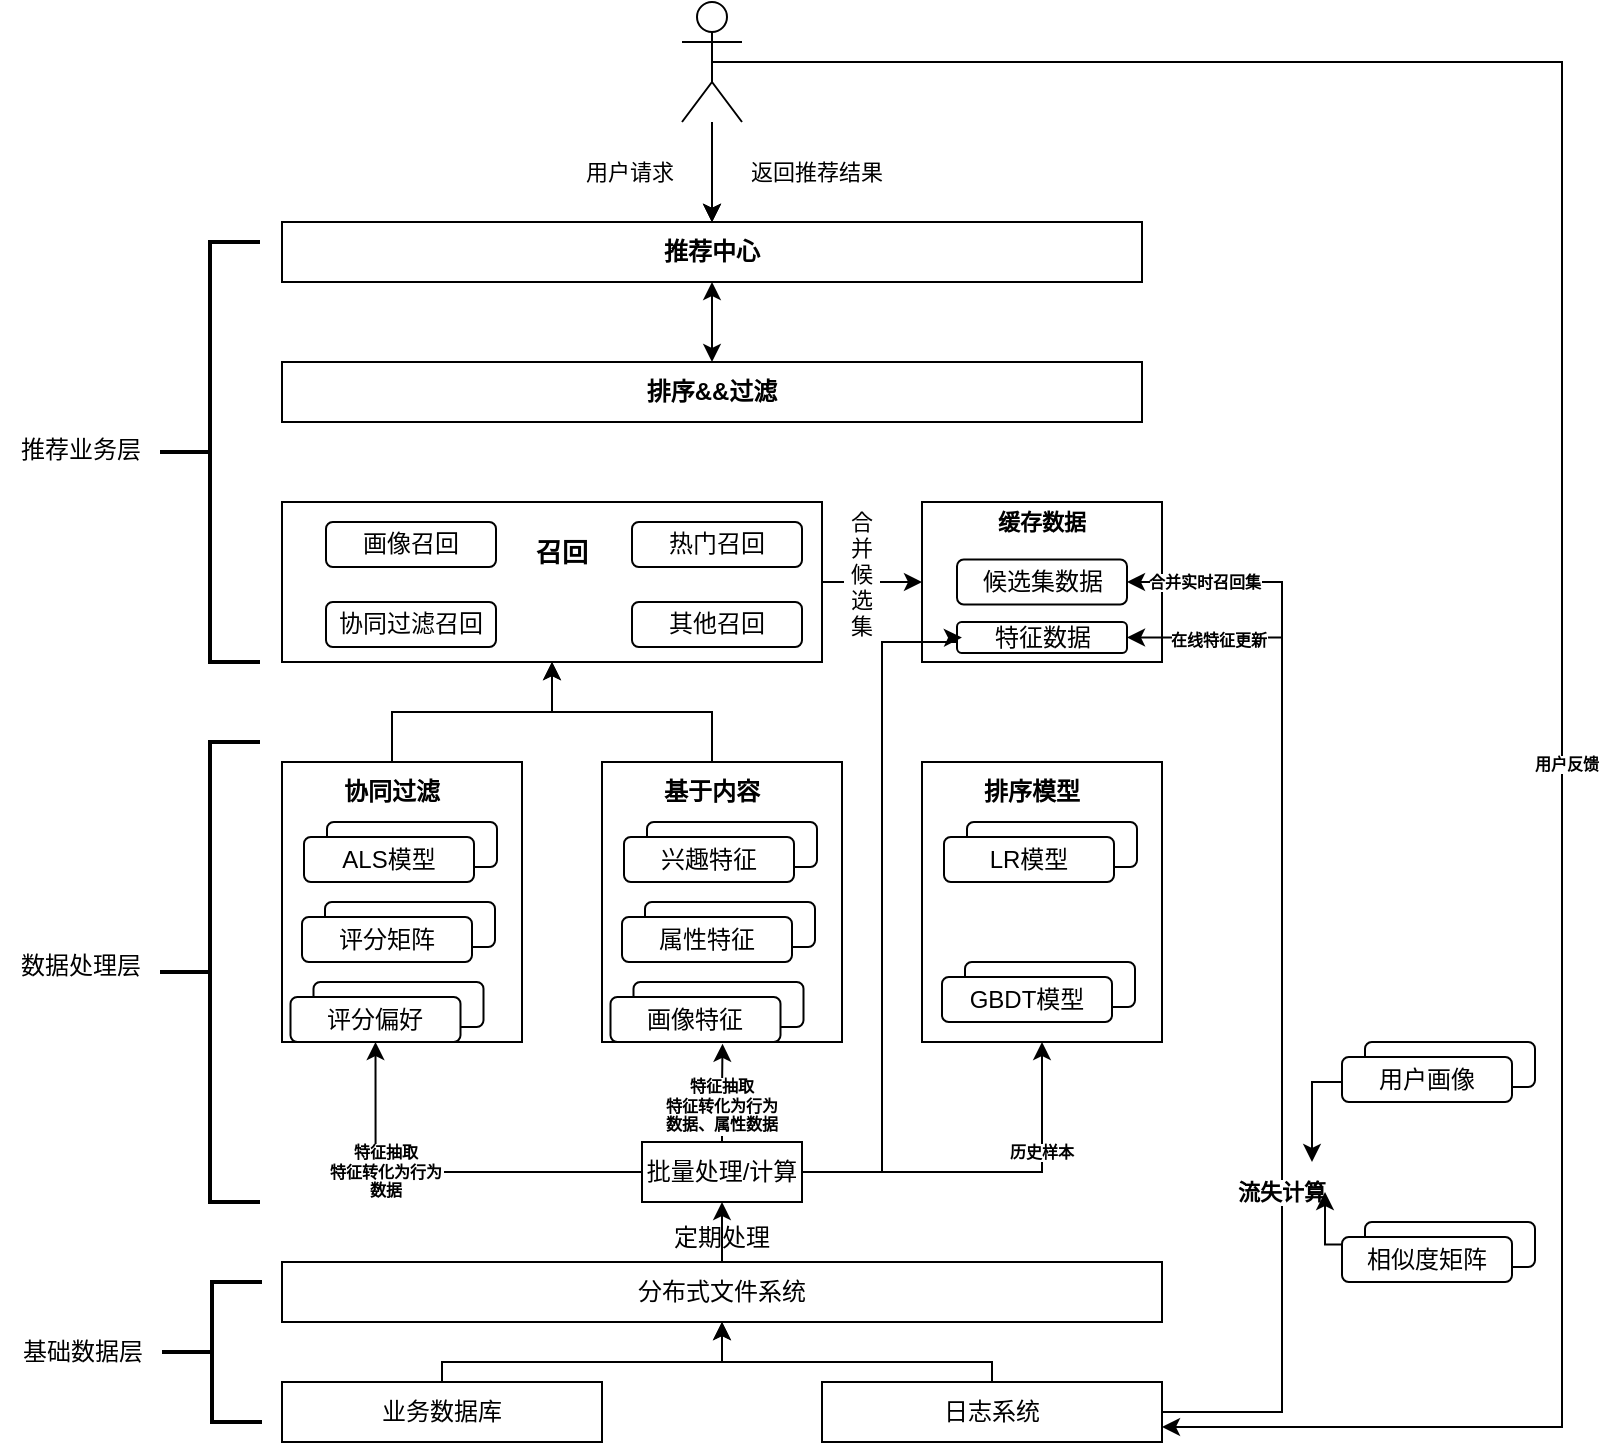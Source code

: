 <mxfile version="18.1.1" type="github">
  <diagram id="G_bFedNeIt13NVbR2_kE" name="第 1 页">
    <mxGraphModel dx="981" dy="526" grid="1" gridSize="10" guides="1" tooltips="1" connect="1" arrows="1" fold="1" page="1" pageScale="1" pageWidth="827" pageHeight="1169" math="0" shadow="0">
      <root>
        <mxCell id="0" />
        <mxCell id="1" parent="0" />
        <mxCell id="9w0j0G4ek4fBF_6Ne2xU-5" style="edgeStyle=orthogonalEdgeStyle;rounded=0;orthogonalLoop=1;jettySize=auto;html=1;entryX=0.5;entryY=1;entryDx=0;entryDy=0;" edge="1" parent="1" source="9w0j0G4ek4fBF_6Ne2xU-1" target="9w0j0G4ek4fBF_6Ne2xU-4">
          <mxGeometry relative="1" as="geometry">
            <Array as="points">
              <mxPoint x="290" y="960" />
              <mxPoint x="430" y="960" />
            </Array>
          </mxGeometry>
        </mxCell>
        <mxCell id="9w0j0G4ek4fBF_6Ne2xU-1" value="业务数据库" style="rounded=0;whiteSpace=wrap;html=1;" vertex="1" parent="1">
          <mxGeometry x="210" y="970" width="160" height="30" as="geometry" />
        </mxCell>
        <mxCell id="9w0j0G4ek4fBF_6Ne2xU-6" style="edgeStyle=orthogonalEdgeStyle;rounded=0;orthogonalLoop=1;jettySize=auto;html=1;entryX=0.5;entryY=1;entryDx=0;entryDy=0;" edge="1" parent="1" source="9w0j0G4ek4fBF_6Ne2xU-2" target="9w0j0G4ek4fBF_6Ne2xU-4">
          <mxGeometry relative="1" as="geometry">
            <Array as="points">
              <mxPoint x="565" y="960" />
              <mxPoint x="430" y="960" />
            </Array>
          </mxGeometry>
        </mxCell>
        <mxCell id="9w0j0G4ek4fBF_6Ne2xU-2" value="日志系统" style="rounded=0;whiteSpace=wrap;html=1;" vertex="1" parent="1">
          <mxGeometry x="480" y="970" width="170" height="30" as="geometry" />
        </mxCell>
        <object label="" id="9w0j0G4ek4fBF_6Ne2xU-13">
          <mxCell style="edgeStyle=orthogonalEdgeStyle;rounded=0;orthogonalLoop=1;jettySize=auto;html=1;exitX=0.5;exitY=0;exitDx=0;exitDy=0;entryX=0.5;entryY=1;entryDx=0;entryDy=0;fontFamily=Georgia;" edge="1" parent="1" source="9w0j0G4ek4fBF_6Ne2xU-4" target="9w0j0G4ek4fBF_6Ne2xU-12">
            <mxGeometry relative="1" as="geometry" />
          </mxCell>
        </object>
        <mxCell id="9w0j0G4ek4fBF_6Ne2xU-4" value="分布式文件系统" style="rounded=0;whiteSpace=wrap;html=1;" vertex="1" parent="1">
          <mxGeometry x="210" y="910" width="440" height="30" as="geometry" />
        </mxCell>
        <mxCell id="9w0j0G4ek4fBF_6Ne2xU-48" style="edgeStyle=orthogonalEdgeStyle;rounded=0;orthogonalLoop=1;jettySize=auto;html=1;entryX=0.5;entryY=1;entryDx=0;entryDy=0;fontFamily=Georgia;" edge="1" parent="1" source="9w0j0G4ek4fBF_6Ne2xU-12" target="9w0j0G4ek4fBF_6Ne2xU-24">
          <mxGeometry relative="1" as="geometry" />
        </mxCell>
        <mxCell id="9w0j0G4ek4fBF_6Ne2xU-52" style="edgeStyle=orthogonalEdgeStyle;rounded=0;orthogonalLoop=1;jettySize=auto;html=1;entryX=0.659;entryY=1.04;entryDx=0;entryDy=0;entryPerimeter=0;fontFamily=Georgia;fontSize=8;" edge="1" parent="1" source="9w0j0G4ek4fBF_6Ne2xU-12" target="9w0j0G4ek4fBF_6Ne2xU-35">
          <mxGeometry relative="1" as="geometry" />
        </mxCell>
        <mxCell id="9w0j0G4ek4fBF_6Ne2xU-54" style="edgeStyle=orthogonalEdgeStyle;rounded=0;orthogonalLoop=1;jettySize=auto;html=1;entryX=0.5;entryY=1;entryDx=0;entryDy=0;fontFamily=Georgia;fontSize=8;" edge="1" parent="1" source="9w0j0G4ek4fBF_6Ne2xU-12" target="9w0j0G4ek4fBF_6Ne2xU-37">
          <mxGeometry relative="1" as="geometry" />
        </mxCell>
        <mxCell id="9w0j0G4ek4fBF_6Ne2xU-12" value="批量处理/计算" style="rounded=0;whiteSpace=wrap;html=1;" vertex="1" parent="1">
          <mxGeometry x="390" y="850" width="80" height="30" as="geometry" />
        </mxCell>
        <mxCell id="9w0j0G4ek4fBF_6Ne2xU-25" value="" style="group" vertex="1" connectable="0" parent="1">
          <mxGeometry x="210" y="660" width="120" height="140" as="geometry" />
        </mxCell>
        <mxCell id="9w0j0G4ek4fBF_6Ne2xU-14" value="" style="rounded=0;whiteSpace=wrap;html=1;" vertex="1" parent="9w0j0G4ek4fBF_6Ne2xU-25">
          <mxGeometry width="120" height="140" as="geometry" />
        </mxCell>
        <mxCell id="9w0j0G4ek4fBF_6Ne2xU-16" value="协同过滤" style="text;html=1;strokeColor=none;fillColor=none;align=center;verticalAlign=middle;whiteSpace=wrap;rounded=0;fontStyle=1" vertex="1" parent="9w0j0G4ek4fBF_6Ne2xU-25">
          <mxGeometry x="25" width="60" height="30" as="geometry" />
        </mxCell>
        <mxCell id="9w0j0G4ek4fBF_6Ne2xU-20" value="" style="group" vertex="1" connectable="0" parent="9w0j0G4ek4fBF_6Ne2xU-25">
          <mxGeometry x="10" y="30" width="97.5" height="30" as="geometry" />
        </mxCell>
        <mxCell id="9w0j0G4ek4fBF_6Ne2xU-15" value="" style="rounded=1;whiteSpace=wrap;html=1;" vertex="1" parent="9w0j0G4ek4fBF_6Ne2xU-20">
          <mxGeometry x="12.5" width="85" height="22.5" as="geometry" />
        </mxCell>
        <mxCell id="9w0j0G4ek4fBF_6Ne2xU-19" value="ALS模型" style="rounded=1;whiteSpace=wrap;html=1;" vertex="1" parent="9w0j0G4ek4fBF_6Ne2xU-20">
          <mxGeometry x="1" y="7.5" width="85" height="22.5" as="geometry" />
        </mxCell>
        <mxCell id="9w0j0G4ek4fBF_6Ne2xU-21" value="" style="rounded=1;whiteSpace=wrap;html=1;" vertex="1" parent="9w0j0G4ek4fBF_6Ne2xU-25">
          <mxGeometry x="21.5" y="70" width="85" height="22.5" as="geometry" />
        </mxCell>
        <mxCell id="9w0j0G4ek4fBF_6Ne2xU-22" value="评分矩阵" style="rounded=1;whiteSpace=wrap;html=1;" vertex="1" parent="9w0j0G4ek4fBF_6Ne2xU-25">
          <mxGeometry x="10" y="77.5" width="85" height="22.5" as="geometry" />
        </mxCell>
        <mxCell id="9w0j0G4ek4fBF_6Ne2xU-23" value="" style="rounded=1;whiteSpace=wrap;html=1;" vertex="1" parent="9w0j0G4ek4fBF_6Ne2xU-25">
          <mxGeometry x="15.75" y="110" width="85" height="22.5" as="geometry" />
        </mxCell>
        <mxCell id="9w0j0G4ek4fBF_6Ne2xU-24" value="评分偏好" style="rounded=1;whiteSpace=wrap;html=1;" vertex="1" parent="9w0j0G4ek4fBF_6Ne2xU-25">
          <mxGeometry x="4.25" y="117.5" width="85" height="22.5" as="geometry" />
        </mxCell>
        <mxCell id="9w0j0G4ek4fBF_6Ne2xU-26" value="" style="group" vertex="1" connectable="0" parent="1">
          <mxGeometry x="370" y="660" width="120" height="140" as="geometry" />
        </mxCell>
        <mxCell id="9w0j0G4ek4fBF_6Ne2xU-27" value="" style="rounded=0;whiteSpace=wrap;html=1;" vertex="1" parent="9w0j0G4ek4fBF_6Ne2xU-26">
          <mxGeometry width="120" height="140" as="geometry" />
        </mxCell>
        <mxCell id="9w0j0G4ek4fBF_6Ne2xU-28" value="基于内容" style="text;html=1;strokeColor=none;fillColor=none;align=center;verticalAlign=middle;whiteSpace=wrap;rounded=0;fontStyle=1" vertex="1" parent="9w0j0G4ek4fBF_6Ne2xU-26">
          <mxGeometry x="25" width="60" height="30" as="geometry" />
        </mxCell>
        <mxCell id="9w0j0G4ek4fBF_6Ne2xU-29" value="" style="group" vertex="1" connectable="0" parent="9w0j0G4ek4fBF_6Ne2xU-26">
          <mxGeometry x="10" y="30" width="97.5" height="30" as="geometry" />
        </mxCell>
        <mxCell id="9w0j0G4ek4fBF_6Ne2xU-30" value="" style="rounded=1;whiteSpace=wrap;html=1;" vertex="1" parent="9w0j0G4ek4fBF_6Ne2xU-29">
          <mxGeometry x="12.5" width="85" height="22.5" as="geometry" />
        </mxCell>
        <mxCell id="9w0j0G4ek4fBF_6Ne2xU-31" value="兴趣特征" style="rounded=1;whiteSpace=wrap;html=1;" vertex="1" parent="9w0j0G4ek4fBF_6Ne2xU-29">
          <mxGeometry x="1" y="7.5" width="85" height="22.5" as="geometry" />
        </mxCell>
        <mxCell id="9w0j0G4ek4fBF_6Ne2xU-32" value="" style="rounded=1;whiteSpace=wrap;html=1;" vertex="1" parent="9w0j0G4ek4fBF_6Ne2xU-26">
          <mxGeometry x="21.5" y="70" width="85" height="22.5" as="geometry" />
        </mxCell>
        <mxCell id="9w0j0G4ek4fBF_6Ne2xU-33" value="属性特征" style="rounded=1;whiteSpace=wrap;html=1;" vertex="1" parent="9w0j0G4ek4fBF_6Ne2xU-26">
          <mxGeometry x="10" y="77.5" width="85" height="22.5" as="geometry" />
        </mxCell>
        <mxCell id="9w0j0G4ek4fBF_6Ne2xU-34" value="" style="rounded=1;whiteSpace=wrap;html=1;" vertex="1" parent="9w0j0G4ek4fBF_6Ne2xU-26">
          <mxGeometry x="15.75" y="110" width="85" height="22.5" as="geometry" />
        </mxCell>
        <mxCell id="9w0j0G4ek4fBF_6Ne2xU-35" value="画像特征" style="rounded=1;whiteSpace=wrap;html=1;" vertex="1" parent="9w0j0G4ek4fBF_6Ne2xU-26">
          <mxGeometry x="4.25" y="117.5" width="85" height="22.5" as="geometry" />
        </mxCell>
        <mxCell id="9w0j0G4ek4fBF_6Ne2xU-36" value="" style="group" vertex="1" connectable="0" parent="1">
          <mxGeometry x="530" y="660" width="120" height="140" as="geometry" />
        </mxCell>
        <mxCell id="9w0j0G4ek4fBF_6Ne2xU-37" value="" style="rounded=0;whiteSpace=wrap;html=1;" vertex="1" parent="9w0j0G4ek4fBF_6Ne2xU-36">
          <mxGeometry width="120" height="140" as="geometry" />
        </mxCell>
        <mxCell id="9w0j0G4ek4fBF_6Ne2xU-38" value="排序模型" style="text;html=1;strokeColor=none;fillColor=none;align=center;verticalAlign=middle;whiteSpace=wrap;rounded=0;fontStyle=1" vertex="1" parent="9w0j0G4ek4fBF_6Ne2xU-36">
          <mxGeometry x="25" width="60" height="30" as="geometry" />
        </mxCell>
        <mxCell id="9w0j0G4ek4fBF_6Ne2xU-39" value="" style="group" vertex="1" connectable="0" parent="9w0j0G4ek4fBF_6Ne2xU-36">
          <mxGeometry x="10" y="30" width="97.5" height="30" as="geometry" />
        </mxCell>
        <mxCell id="9w0j0G4ek4fBF_6Ne2xU-40" value="" style="rounded=1;whiteSpace=wrap;html=1;" vertex="1" parent="9w0j0G4ek4fBF_6Ne2xU-39">
          <mxGeometry x="12.5" width="85" height="22.5" as="geometry" />
        </mxCell>
        <mxCell id="9w0j0G4ek4fBF_6Ne2xU-41" value="LR模型" style="rounded=1;whiteSpace=wrap;html=1;" vertex="1" parent="9w0j0G4ek4fBF_6Ne2xU-39">
          <mxGeometry x="1" y="7.5" width="85" height="22.5" as="geometry" />
        </mxCell>
        <mxCell id="9w0j0G4ek4fBF_6Ne2xU-44" value="" style="rounded=1;whiteSpace=wrap;html=1;" vertex="1" parent="9w0j0G4ek4fBF_6Ne2xU-36">
          <mxGeometry x="21.5" y="100" width="85" height="22.5" as="geometry" />
        </mxCell>
        <mxCell id="9w0j0G4ek4fBF_6Ne2xU-45" value="GBDT模型" style="rounded=1;whiteSpace=wrap;html=1;" vertex="1" parent="9w0j0G4ek4fBF_6Ne2xU-36">
          <mxGeometry x="10" y="107.5" width="85" height="22.5" as="geometry" />
        </mxCell>
        <mxCell id="9w0j0G4ek4fBF_6Ne2xU-47" value="定期处理" style="text;html=1;strokeColor=none;fillColor=none;align=center;verticalAlign=middle;whiteSpace=wrap;rounded=0;fontFamily=Georgia;" vertex="1" parent="1">
          <mxGeometry x="400" y="890" width="60" height="15" as="geometry" />
        </mxCell>
        <mxCell id="9w0j0G4ek4fBF_6Ne2xU-50" value="特征抽取&lt;br style=&quot;font-size: 8px;&quot;&gt;特征转化为行为数据" style="text;html=1;strokeColor=none;fillColor=none;align=center;verticalAlign=middle;whiteSpace=wrap;rounded=0;fontFamily=Georgia;fontSize=8;fontStyle=1;labelBackgroundColor=default;" vertex="1" parent="1">
          <mxGeometry x="232" y="850" width="60" height="30" as="geometry" />
        </mxCell>
        <mxCell id="9w0j0G4ek4fBF_6Ne2xU-53" value="特征抽取&lt;br style=&quot;font-size: 8px;&quot;&gt;特征转化为行为数据、属性数据" style="text;html=1;strokeColor=none;fillColor=none;align=center;verticalAlign=middle;whiteSpace=wrap;rounded=0;fontFamily=Georgia;fontSize=8;fontStyle=1;labelBackgroundColor=default;" vertex="1" parent="1">
          <mxGeometry x="400" y="820" width="60" height="23" as="geometry" />
        </mxCell>
        <mxCell id="9w0j0G4ek4fBF_6Ne2xU-55" value="历史样本" style="text;html=1;strokeColor=none;fillColor=none;align=center;verticalAlign=middle;whiteSpace=wrap;rounded=0;fontFamily=Georgia;fontSize=8;fontStyle=1;labelBackgroundColor=default;" vertex="1" parent="1">
          <mxGeometry x="560" y="843" width="60" height="23" as="geometry" />
        </mxCell>
        <mxCell id="9w0j0G4ek4fBF_6Ne2xU-75" style="edgeStyle=orthogonalEdgeStyle;rounded=0;orthogonalLoop=1;jettySize=auto;html=1;entryX=0;entryY=0.5;entryDx=0;entryDy=0;fontFamily=Helvetica;fontSize=11;" edge="1" parent="1" source="9w0j0G4ek4fBF_6Ne2xU-56" target="9w0j0G4ek4fBF_6Ne2xU-57">
          <mxGeometry relative="1" as="geometry" />
        </mxCell>
        <mxCell id="9w0j0G4ek4fBF_6Ne2xU-67" style="edgeStyle=orthogonalEdgeStyle;rounded=0;orthogonalLoop=1;jettySize=auto;html=1;entryX=0.5;entryY=1;entryDx=0;entryDy=0;fontFamily=Georgia;fontSize=11;" edge="1" parent="1" source="9w0j0G4ek4fBF_6Ne2xU-16" target="9w0j0G4ek4fBF_6Ne2xU-56">
          <mxGeometry relative="1" as="geometry" />
        </mxCell>
        <mxCell id="9w0j0G4ek4fBF_6Ne2xU-68" style="edgeStyle=orthogonalEdgeStyle;rounded=0;orthogonalLoop=1;jettySize=auto;html=1;entryX=0.5;entryY=1;entryDx=0;entryDy=0;fontFamily=Georgia;fontSize=11;" edge="1" parent="1" source="9w0j0G4ek4fBF_6Ne2xU-28" target="9w0j0G4ek4fBF_6Ne2xU-56">
          <mxGeometry relative="1" as="geometry" />
        </mxCell>
        <mxCell id="9w0j0G4ek4fBF_6Ne2xU-72" value="合并候选集" style="text;html=1;strokeColor=none;fillColor=none;align=center;verticalAlign=middle;whiteSpace=wrap;rounded=0;labelBackgroundColor=default;fontFamily=Helvetica;fontSize=11;" vertex="1" parent="1">
          <mxGeometry x="490" y="551.25" width="20" height="28.75" as="geometry" />
        </mxCell>
        <mxCell id="9w0j0G4ek4fBF_6Ne2xU-76" value="&lt;b&gt;排序&amp;amp;&amp;amp;过滤&lt;/b&gt;" style="rounded=0;whiteSpace=wrap;html=1;" vertex="1" parent="1">
          <mxGeometry x="210" y="460" width="430" height="30" as="geometry" />
        </mxCell>
        <mxCell id="9w0j0G4ek4fBF_6Ne2xU-77" value="" style="group" vertex="1" connectable="0" parent="1">
          <mxGeometry x="210" y="530" width="270" height="80" as="geometry" />
        </mxCell>
        <mxCell id="9w0j0G4ek4fBF_6Ne2xU-56" value="" style="rounded=0;whiteSpace=wrap;html=1;" vertex="1" parent="9w0j0G4ek4fBF_6Ne2xU-77">
          <mxGeometry width="270" height="80" as="geometry" />
        </mxCell>
        <mxCell id="9w0j0G4ek4fBF_6Ne2xU-59" value="画像召回" style="rounded=1;whiteSpace=wrap;html=1;" vertex="1" parent="9w0j0G4ek4fBF_6Ne2xU-77">
          <mxGeometry x="22" y="10" width="85" height="22.5" as="geometry" />
        </mxCell>
        <mxCell id="9w0j0G4ek4fBF_6Ne2xU-60" value="热门召回" style="rounded=1;whiteSpace=wrap;html=1;" vertex="1" parent="9w0j0G4ek4fBF_6Ne2xU-77">
          <mxGeometry x="175" y="10" width="85" height="22.5" as="geometry" />
        </mxCell>
        <mxCell id="9w0j0G4ek4fBF_6Ne2xU-61" value="其他召回" style="rounded=1;whiteSpace=wrap;html=1;" vertex="1" parent="9w0j0G4ek4fBF_6Ne2xU-77">
          <mxGeometry x="175" y="50" width="85" height="22.5" as="geometry" />
        </mxCell>
        <mxCell id="9w0j0G4ek4fBF_6Ne2xU-62" value="协同过滤召回" style="rounded=1;whiteSpace=wrap;html=1;" vertex="1" parent="9w0j0G4ek4fBF_6Ne2xU-77">
          <mxGeometry x="22" y="50" width="85" height="22.5" as="geometry" />
        </mxCell>
        <mxCell id="9w0j0G4ek4fBF_6Ne2xU-65" value="召回" style="text;html=1;strokeColor=none;fillColor=none;align=center;verticalAlign=middle;whiteSpace=wrap;rounded=0;labelBackgroundColor=default;fontFamily=Georgia;fontSize=13;fontStyle=1" vertex="1" parent="9w0j0G4ek4fBF_6Ne2xU-77">
          <mxGeometry x="110" y="10" width="60" height="30" as="geometry" />
        </mxCell>
        <mxCell id="9w0j0G4ek4fBF_6Ne2xU-79" value="&lt;b&gt;推荐中心&lt;/b&gt;" style="rounded=0;whiteSpace=wrap;html=1;" vertex="1" parent="1">
          <mxGeometry x="210" y="390" width="430" height="30" as="geometry" />
        </mxCell>
        <mxCell id="9w0j0G4ek4fBF_6Ne2xU-80" value="" style="endArrow=classic;startArrow=classic;html=1;rounded=0;fontFamily=Helvetica;fontSize=11;entryX=0.5;entryY=1;entryDx=0;entryDy=0;" edge="1" parent="1" source="9w0j0G4ek4fBF_6Ne2xU-76" target="9w0j0G4ek4fBF_6Ne2xU-79">
          <mxGeometry width="50" height="50" relative="1" as="geometry">
            <mxPoint x="360" y="580" as="sourcePoint" />
            <mxPoint x="410" y="530" as="targetPoint" />
          </mxGeometry>
        </mxCell>
        <mxCell id="9w0j0G4ek4fBF_6Ne2xU-82" value="" style="edgeStyle=orthogonalEdgeStyle;rounded=0;orthogonalLoop=1;jettySize=auto;html=1;fontFamily=Helvetica;fontSize=11;" edge="1" parent="1" source="9w0j0G4ek4fBF_6Ne2xU-81" target="9w0j0G4ek4fBF_6Ne2xU-79">
          <mxGeometry relative="1" as="geometry" />
        </mxCell>
        <mxCell id="9w0j0G4ek4fBF_6Ne2xU-83" value="" style="edgeStyle=orthogonalEdgeStyle;rounded=0;orthogonalLoop=1;jettySize=auto;html=1;fontFamily=Helvetica;fontSize=11;" edge="1" parent="1" source="9w0j0G4ek4fBF_6Ne2xU-81" target="9w0j0G4ek4fBF_6Ne2xU-79">
          <mxGeometry relative="1" as="geometry" />
        </mxCell>
        <mxCell id="9w0j0G4ek4fBF_6Ne2xU-84" value="" style="edgeStyle=orthogonalEdgeStyle;rounded=0;orthogonalLoop=1;jettySize=auto;html=1;fontFamily=Helvetica;fontSize=11;" edge="1" parent="1" source="9w0j0G4ek4fBF_6Ne2xU-81" target="9w0j0G4ek4fBF_6Ne2xU-79">
          <mxGeometry relative="1" as="geometry" />
        </mxCell>
        <mxCell id="9w0j0G4ek4fBF_6Ne2xU-110" style="edgeStyle=orthogonalEdgeStyle;rounded=0;orthogonalLoop=1;jettySize=auto;html=1;exitX=0.5;exitY=0.5;exitDx=0;exitDy=0;exitPerimeter=0;labelBackgroundColor=default;labelBorderColor=default;fontFamily=Helvetica;fontSize=8;fontColor=default;entryX=1;entryY=0.75;entryDx=0;entryDy=0;" edge="1" parent="1" source="9w0j0G4ek4fBF_6Ne2xU-81" target="9w0j0G4ek4fBF_6Ne2xU-2">
          <mxGeometry relative="1" as="geometry">
            <mxPoint x="710" y="570" as="targetPoint" />
            <Array as="points">
              <mxPoint x="850" y="310" />
              <mxPoint x="850" y="992" />
            </Array>
          </mxGeometry>
        </mxCell>
        <mxCell id="9w0j0G4ek4fBF_6Ne2xU-113" value="用户反馈" style="edgeLabel;html=1;align=center;verticalAlign=middle;resizable=0;points=[];fontSize=8;fontFamily=Helvetica;fontColor=default;fontStyle=1" vertex="1" connectable="0" parent="9w0j0G4ek4fBF_6Ne2xU-110">
          <mxGeometry x="0.187" y="2" relative="1" as="geometry">
            <mxPoint as="offset" />
          </mxGeometry>
        </mxCell>
        <mxCell id="9w0j0G4ek4fBF_6Ne2xU-81" value="" style="shape=umlActor;verticalLabelPosition=bottom;verticalAlign=top;html=1;labelBackgroundColor=default;fontFamily=Helvetica;fontSize=11;" vertex="1" parent="1">
          <mxGeometry x="410" y="280" width="30" height="60" as="geometry" />
        </mxCell>
        <mxCell id="9w0j0G4ek4fBF_6Ne2xU-85" value="用户请求" style="text;html=1;strokeColor=none;fillColor=none;align=center;verticalAlign=middle;whiteSpace=wrap;rounded=0;labelBackgroundColor=default;fontFamily=Helvetica;fontSize=11;" vertex="1" parent="1">
          <mxGeometry x="354" y="355" width="60" height="20" as="geometry" />
        </mxCell>
        <mxCell id="9w0j0G4ek4fBF_6Ne2xU-86" value="返回推荐结果" style="text;html=1;strokeColor=none;fillColor=none;align=center;verticalAlign=middle;whiteSpace=wrap;rounded=0;labelBackgroundColor=default;fontFamily=Helvetica;fontSize=11;" vertex="1" parent="1">
          <mxGeometry x="440" y="350" width="75" height="30" as="geometry" />
        </mxCell>
        <mxCell id="9w0j0G4ek4fBF_6Ne2xU-87" value="" style="group" vertex="1" connectable="0" parent="1">
          <mxGeometry x="70" y="920" width="130" height="70" as="geometry" />
        </mxCell>
        <mxCell id="9w0j0G4ek4fBF_6Ne2xU-7" value="" style="strokeWidth=2;html=1;shape=mxgraph.flowchart.annotation_2;align=left;labelPosition=right;pointerEvents=1;" vertex="1" parent="9w0j0G4ek4fBF_6Ne2xU-87">
          <mxGeometry x="80" width="50" height="70" as="geometry" />
        </mxCell>
        <mxCell id="9w0j0G4ek4fBF_6Ne2xU-8" value="基础数据层" style="text;html=1;resizable=0;autosize=1;align=center;verticalAlign=middle;points=[];fillColor=none;strokeColor=none;rounded=0;" vertex="1" parent="9w0j0G4ek4fBF_6Ne2xU-87">
          <mxGeometry y="25" width="80" height="20" as="geometry" />
        </mxCell>
        <mxCell id="9w0j0G4ek4fBF_6Ne2xU-88" value="" style="group" vertex="1" connectable="0" parent="1">
          <mxGeometry x="69" y="650" width="130" height="230" as="geometry" />
        </mxCell>
        <mxCell id="9w0j0G4ek4fBF_6Ne2xU-89" value="" style="strokeWidth=2;html=1;shape=mxgraph.flowchart.annotation_2;align=left;labelPosition=right;pointerEvents=1;" vertex="1" parent="9w0j0G4ek4fBF_6Ne2xU-88">
          <mxGeometry x="80" width="50" height="230" as="geometry" />
        </mxCell>
        <mxCell id="9w0j0G4ek4fBF_6Ne2xU-90" value="数据处理层" style="text;html=1;resizable=0;autosize=1;align=center;verticalAlign=middle;points=[];fillColor=none;strokeColor=none;rounded=0;" vertex="1" parent="9w0j0G4ek4fBF_6Ne2xU-88">
          <mxGeometry y="102.143" width="80" height="20" as="geometry" />
        </mxCell>
        <mxCell id="9w0j0G4ek4fBF_6Ne2xU-91" value="" style="group" vertex="1" connectable="0" parent="1">
          <mxGeometry x="69" y="400" width="130" height="210" as="geometry" />
        </mxCell>
        <mxCell id="9w0j0G4ek4fBF_6Ne2xU-92" value="" style="strokeWidth=2;html=1;shape=mxgraph.flowchart.annotation_2;align=left;labelPosition=right;pointerEvents=1;" vertex="1" parent="9w0j0G4ek4fBF_6Ne2xU-91">
          <mxGeometry x="80" width="50" height="210" as="geometry" />
        </mxCell>
        <mxCell id="9w0j0G4ek4fBF_6Ne2xU-93" value="推荐业务层" style="text;html=1;resizable=0;autosize=1;align=center;verticalAlign=middle;points=[];fillColor=none;strokeColor=none;rounded=0;" vertex="1" parent="9w0j0G4ek4fBF_6Ne2xU-91">
          <mxGeometry y="94" width="80" height="20" as="geometry" />
        </mxCell>
        <mxCell id="9w0j0G4ek4fBF_6Ne2xU-57" value="" style="rounded=0;whiteSpace=wrap;html=1;" vertex="1" parent="1">
          <mxGeometry x="530" y="530" width="120" height="80" as="geometry" />
        </mxCell>
        <mxCell id="9w0j0G4ek4fBF_6Ne2xU-63" value="候选集数据" style="rounded=1;whiteSpace=wrap;html=1;" vertex="1" parent="1">
          <mxGeometry x="547.5" y="558.75" width="85" height="22.5" as="geometry" />
        </mxCell>
        <mxCell id="9w0j0G4ek4fBF_6Ne2xU-64" value="特征数据" style="rounded=1;whiteSpace=wrap;html=1;" vertex="1" parent="1">
          <mxGeometry x="547.5" y="590" width="85" height="15.5" as="geometry" />
        </mxCell>
        <mxCell id="9w0j0G4ek4fBF_6Ne2xU-66" value="缓存数据" style="text;html=1;strokeColor=none;fillColor=none;align=center;verticalAlign=middle;whiteSpace=wrap;rounded=0;labelBackgroundColor=default;fontFamily=Georgia;fontSize=11;fontStyle=1" vertex="1" parent="1">
          <mxGeometry x="560" y="530" width="60" height="20" as="geometry" />
        </mxCell>
        <mxCell id="9w0j0G4ek4fBF_6Ne2xU-94" style="edgeStyle=orthogonalEdgeStyle;rounded=0;orthogonalLoop=1;jettySize=auto;html=1;entryX=1;entryY=0.5;entryDx=0;entryDy=0;fontFamily=Helvetica;fontSize=11;labelBackgroundColor=default;fontColor=none;noLabel=1;" edge="1" parent="1" source="9w0j0G4ek4fBF_6Ne2xU-2" target="9w0j0G4ek4fBF_6Ne2xU-63">
          <mxGeometry relative="1" as="geometry">
            <Array as="points">
              <mxPoint x="710" y="985" />
              <mxPoint x="710" y="570" />
            </Array>
          </mxGeometry>
        </mxCell>
        <mxCell id="9w0j0G4ek4fBF_6Ne2xU-109" value="合并实时召回集" style="edgeLabel;html=1;align=center;verticalAlign=middle;resizable=0;points=[];fontSize=8;fontFamily=Helvetica;fontColor=default;fontStyle=1" vertex="1" connectable="0" parent="9w0j0G4ek4fBF_6Ne2xU-94">
          <mxGeometry x="0.827" y="1" relative="1" as="geometry">
            <mxPoint x="-10" y="-1" as="offset" />
          </mxGeometry>
        </mxCell>
        <mxCell id="9w0j0G4ek4fBF_6Ne2xU-96" style="edgeStyle=orthogonalEdgeStyle;rounded=0;orthogonalLoop=1;jettySize=auto;html=1;entryX=1;entryY=0.5;entryDx=0;entryDy=0;labelBackgroundColor=default;labelBorderColor=default;fontFamily=Helvetica;fontSize=11;fontColor=default;" edge="1" parent="1" source="9w0j0G4ek4fBF_6Ne2xU-2" target="9w0j0G4ek4fBF_6Ne2xU-64">
          <mxGeometry relative="1" as="geometry">
            <Array as="points">
              <mxPoint x="710" y="985" />
              <mxPoint x="710" y="598" />
            </Array>
          </mxGeometry>
        </mxCell>
        <mxCell id="9w0j0G4ek4fBF_6Ne2xU-108" value="在线特征更新" style="edgeLabel;html=1;align=center;verticalAlign=middle;resizable=0;points=[];fontSize=8;fontFamily=Helvetica;fontColor=default;fontStyle=1" vertex="1" connectable="0" parent="9w0j0G4ek4fBF_6Ne2xU-96">
          <mxGeometry x="0.828" y="1" relative="1" as="geometry">
            <mxPoint as="offset" />
          </mxGeometry>
        </mxCell>
        <mxCell id="9w0j0G4ek4fBF_6Ne2xU-97" value="流失计算" style="text;html=1;strokeColor=none;fillColor=none;align=center;verticalAlign=middle;whiteSpace=wrap;rounded=0;labelBackgroundColor=default;fontFamily=Helvetica;fontSize=11;fontColor=default;labelBorderColor=none;fontStyle=1" vertex="1" parent="1">
          <mxGeometry x="680" y="860" width="60" height="30" as="geometry" />
        </mxCell>
        <mxCell id="9w0j0G4ek4fBF_6Ne2xU-106" style="edgeStyle=orthogonalEdgeStyle;rounded=0;orthogonalLoop=1;jettySize=auto;html=1;labelBackgroundColor=default;labelBorderColor=default;fontFamily=Helvetica;fontSize=11;fontColor=default;" edge="1" parent="1" source="9w0j0G4ek4fBF_6Ne2xU-101" target="9w0j0G4ek4fBF_6Ne2xU-97">
          <mxGeometry relative="1" as="geometry" />
        </mxCell>
        <mxCell id="9w0j0G4ek4fBF_6Ne2xU-101" value="" style="rounded=1;whiteSpace=wrap;html=1;" vertex="1" parent="1">
          <mxGeometry x="751.5" y="890" width="85" height="22.5" as="geometry" />
        </mxCell>
        <mxCell id="9w0j0G4ek4fBF_6Ne2xU-102" value="相似度矩阵" style="rounded=1;whiteSpace=wrap;html=1;" vertex="1" parent="1">
          <mxGeometry x="740" y="897.5" width="85" height="22.5" as="geometry" />
        </mxCell>
        <mxCell id="9w0j0G4ek4fBF_6Ne2xU-103" value="" style="group" vertex="1" connectable="0" parent="1">
          <mxGeometry x="740" y="800" width="96.5" height="30" as="geometry" />
        </mxCell>
        <mxCell id="9w0j0G4ek4fBF_6Ne2xU-98" value="" style="rounded=1;whiteSpace=wrap;html=1;" vertex="1" parent="9w0j0G4ek4fBF_6Ne2xU-103">
          <mxGeometry x="11.5" width="85" height="22.5" as="geometry" />
        </mxCell>
        <mxCell id="9w0j0G4ek4fBF_6Ne2xU-99" value="用户画像" style="rounded=1;whiteSpace=wrap;html=1;" vertex="1" parent="9w0j0G4ek4fBF_6Ne2xU-103">
          <mxGeometry y="7.5" width="85" height="22.5" as="geometry" />
        </mxCell>
        <mxCell id="9w0j0G4ek4fBF_6Ne2xU-107" style="edgeStyle=orthogonalEdgeStyle;rounded=0;orthogonalLoop=1;jettySize=auto;html=1;entryX=0.75;entryY=0;entryDx=0;entryDy=0;labelBackgroundColor=default;labelBorderColor=default;fontFamily=Helvetica;fontSize=11;fontColor=default;" edge="1" parent="1" target="9w0j0G4ek4fBF_6Ne2xU-97">
          <mxGeometry relative="1" as="geometry">
            <mxPoint x="740" y="820" as="sourcePoint" />
            <Array as="points">
              <mxPoint x="725" y="820" />
            </Array>
          </mxGeometry>
        </mxCell>
        <mxCell id="9w0j0G4ek4fBF_6Ne2xU-112" style="edgeStyle=orthogonalEdgeStyle;rounded=0;orthogonalLoop=1;jettySize=auto;html=1;labelBackgroundColor=default;labelBorderColor=default;fontFamily=Helvetica;fontSize=8;fontColor=default;entryX=0.029;entryY=0.5;entryDx=0;entryDy=0;entryPerimeter=0;" edge="1" parent="1" source="9w0j0G4ek4fBF_6Ne2xU-12" target="9w0j0G4ek4fBF_6Ne2xU-64">
          <mxGeometry relative="1" as="geometry">
            <Array as="points">
              <mxPoint x="510" y="865" />
              <mxPoint x="510" y="600" />
              <mxPoint x="547" y="600" />
              <mxPoint x="547" y="598" />
            </Array>
          </mxGeometry>
        </mxCell>
      </root>
    </mxGraphModel>
  </diagram>
</mxfile>

